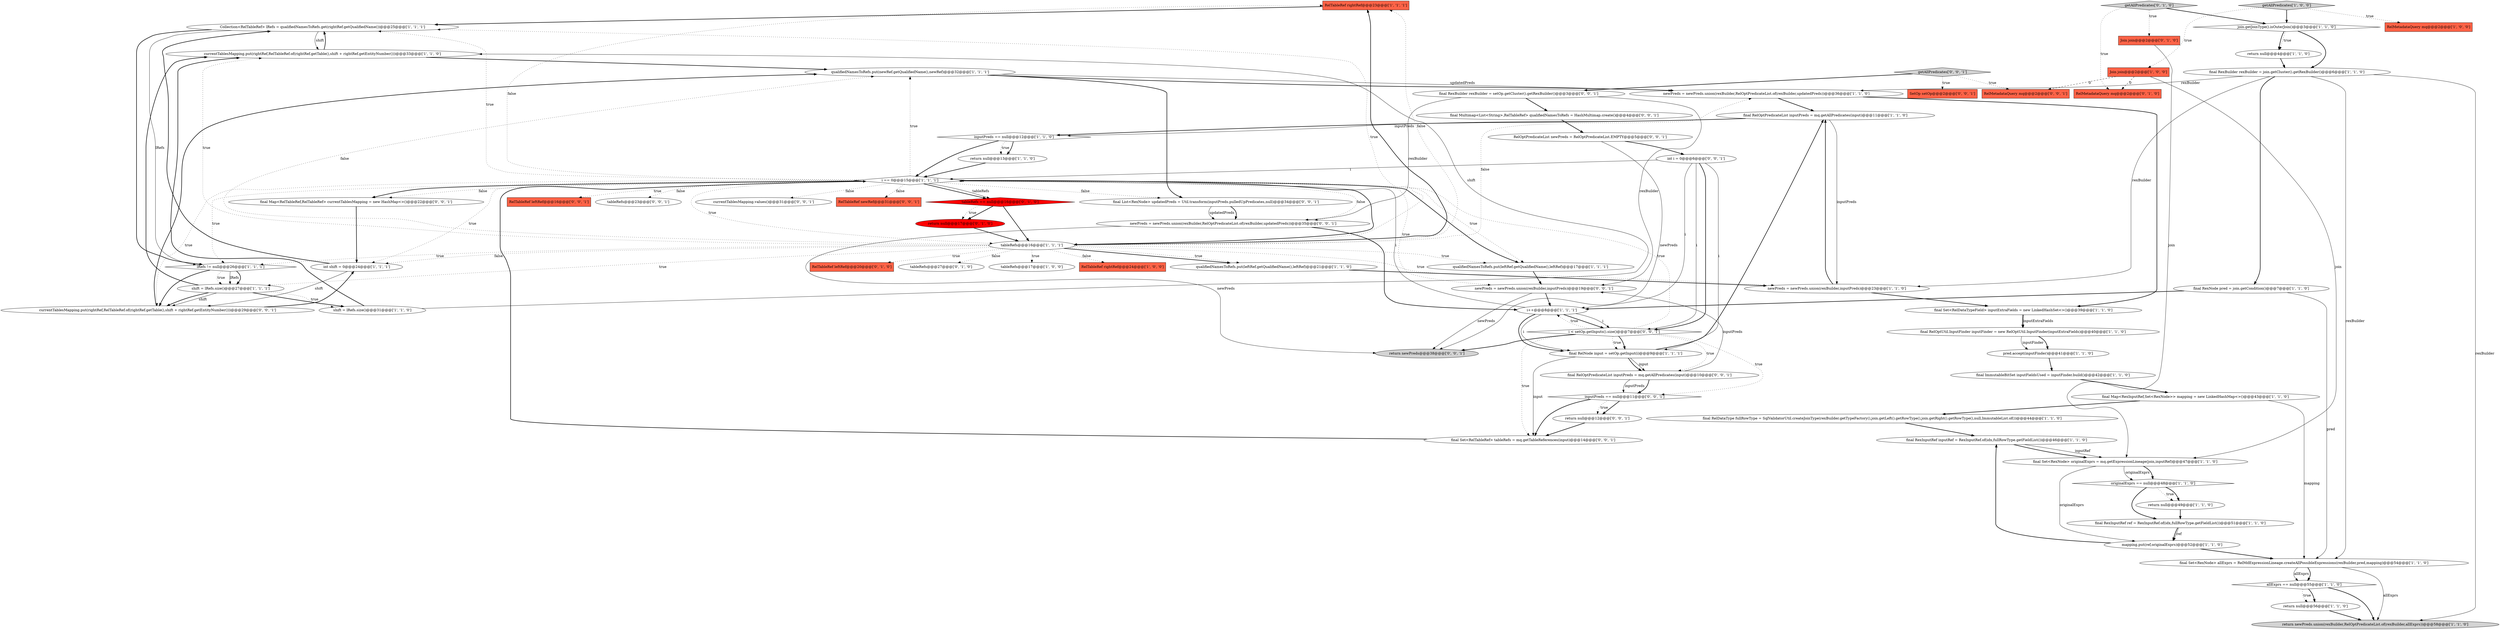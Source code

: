 digraph {
17 [style = filled, label = "RelTableRef rightRef@@@23@@@['1', '1', '1']", fillcolor = tomato, shape = box image = "AAA0AAABBB1BBB"];
60 [style = filled, label = "inputPreds == null@@@11@@@['0', '0', '1']", fillcolor = white, shape = diamond image = "AAA0AAABBB3BBB"];
41 [style = filled, label = "final RexInputRef ref = RexInputRef.of(idx,fullRowType.getFieldList())@@@51@@@['1', '1', '0']", fillcolor = white, shape = ellipse image = "AAA0AAABBB1BBB"];
23 [style = filled, label = "return newPreds.union(rexBuilder,RelOptPredicateList.of(rexBuilder,allExprs))@@@58@@@['1', '1', '0']", fillcolor = lightgray, shape = ellipse image = "AAA0AAABBB1BBB"];
30 [style = filled, label = "currentTablesMapping.put(rightRef,RelTableRef.of(rightRef.getTable(),shift + rightRef.getEntityNumber()))@@@33@@@['1', '1', '0']", fillcolor = white, shape = ellipse image = "AAA0AAABBB1BBB"];
34 [style = filled, label = "Join join@@@2@@@['1', '0', '0']", fillcolor = tomato, shape = box image = "AAA1AAABBB1BBB"];
46 [style = filled, label = "tableRefs == null@@@16@@@['0', '1', '0']", fillcolor = red, shape = diamond image = "AAA1AAABBB2BBB"];
18 [style = filled, label = "final RelOptPredicateList inputPreds = mq.getAllPredicates(input)@@@11@@@['1', '1', '0']", fillcolor = white, shape = ellipse image = "AAA0AAABBB1BBB"];
27 [style = filled, label = "newPreds = newPreds.union(rexBuilder,RelOptPredicateList.of(rexBuilder,updatedPreds))@@@36@@@['1', '1', '0']", fillcolor = white, shape = ellipse image = "AAA0AAABBB1BBB"];
57 [style = filled, label = "final Set<RelTableRef> tableRefs = mq.getTableReferences(input)@@@14@@@['0', '0', '1']", fillcolor = white, shape = ellipse image = "AAA0AAABBB3BBB"];
5 [style = filled, label = "return null@@@4@@@['1', '1', '0']", fillcolor = white, shape = ellipse image = "AAA0AAABBB1BBB"];
6 [style = filled, label = "int shift = 0@@@24@@@['1', '1', '1']", fillcolor = white, shape = ellipse image = "AAA0AAABBB1BBB"];
66 [style = filled, label = "return null@@@12@@@['0', '0', '1']", fillcolor = white, shape = ellipse image = "AAA0AAABBB3BBB"];
69 [style = filled, label = "final Multimap<List<String>,RelTableRef> qualifiedNamesToRefs = HashMultimap.create()@@@4@@@['0', '0', '1']", fillcolor = white, shape = ellipse image = "AAA0AAABBB3BBB"];
58 [style = filled, label = "final RelOptPredicateList inputPreds = mq.getAllPredicates(input)@@@10@@@['0', '0', '1']", fillcolor = white, shape = ellipse image = "AAA0AAABBB3BBB"];
0 [style = filled, label = "RelTableRef rightRef@@@24@@@['1', '0', '0']", fillcolor = tomato, shape = box image = "AAA0AAABBB1BBB"];
36 [style = filled, label = "final RexBuilder rexBuilder = join.getCluster().getRexBuilder()@@@6@@@['1', '1', '0']", fillcolor = white, shape = ellipse image = "AAA0AAABBB1BBB"];
50 [style = filled, label = "return null@@@17@@@['0', '1', '0']", fillcolor = red, shape = ellipse image = "AAA1AAABBB2BBB"];
26 [style = filled, label = "final ImmutableBitSet inputFieldsUsed = inputFinder.build()@@@42@@@['1', '1', '0']", fillcolor = white, shape = ellipse image = "AAA0AAABBB1BBB"];
20 [style = filled, label = "pred.accept(inputFinder)@@@41@@@['1', '1', '0']", fillcolor = white, shape = ellipse image = "AAA0AAABBB1BBB"];
37 [style = filled, label = "shift = lRefs.size()@@@27@@@['1', '1', '1']", fillcolor = white, shape = ellipse image = "AAA0AAABBB1BBB"];
48 [style = filled, label = "RelTableRef leftRef@@@20@@@['0', '1', '0']", fillcolor = tomato, shape = box image = "AAA0AAABBB2BBB"];
14 [style = filled, label = "lRefs != null@@@26@@@['1', '1', '1']", fillcolor = white, shape = diamond image = "AAA0AAABBB1BBB"];
70 [style = filled, label = "return newPreds@@@38@@@['0', '0', '1']", fillcolor = lightgray, shape = ellipse image = "AAA0AAABBB3BBB"];
9 [style = filled, label = "mapping.put(ref,originalExprs)@@@52@@@['1', '1', '0']", fillcolor = white, shape = ellipse image = "AAA0AAABBB1BBB"];
45 [style = filled, label = "Join join@@@2@@@['0', '1', '0']", fillcolor = tomato, shape = box image = "AAA0AAABBB2BBB"];
7 [style = filled, label = "shift = lRefs.size()@@@31@@@['1', '1', '0']", fillcolor = white, shape = ellipse image = "AAA0AAABBB1BBB"];
65 [style = filled, label = "RelOptPredicateList newPreds = RelOptPredicateList.EMPTY@@@5@@@['0', '0', '1']", fillcolor = white, shape = ellipse image = "AAA0AAABBB3BBB"];
4 [style = filled, label = "tableRefs@@@16@@@['1', '1', '1']", fillcolor = white, shape = ellipse image = "AAA0AAABBB1BBB"];
25 [style = filled, label = "join.getJoinType().isOuterJoin()@@@3@@@['1', '1', '0']", fillcolor = white, shape = diamond image = "AAA0AAABBB1BBB"];
59 [style = filled, label = "getAllPredicates['0', '0', '1']", fillcolor = lightgray, shape = diamond image = "AAA0AAABBB3BBB"];
72 [style = filled, label = "int i = 0@@@6@@@['0', '0', '1']", fillcolor = white, shape = ellipse image = "AAA0AAABBB3BBB"];
52 [style = filled, label = "final Map<RelTableRef,RelTableRef> currentTablesMapping = new HashMap<>()@@@22@@@['0', '0', '1']", fillcolor = white, shape = ellipse image = "AAA0AAABBB3BBB"];
61 [style = filled, label = "RelMetadataQuery mq@@@2@@@['0', '0', '1']", fillcolor = tomato, shape = box image = "AAA0AAABBB3BBB"];
44 [style = filled, label = "tableRefs@@@27@@@['0', '1', '0']", fillcolor = white, shape = ellipse image = "AAA0AAABBB2BBB"];
16 [style = filled, label = "return null@@@56@@@['1', '1', '0']", fillcolor = white, shape = ellipse image = "AAA0AAABBB1BBB"];
28 [style = filled, label = "return null@@@13@@@['1', '1', '0']", fillcolor = white, shape = ellipse image = "AAA0AAABBB1BBB"];
19 [style = filled, label = "Collection<RelTableRef> lRefs = qualifiedNamesToRefs.get(rightRef.getQualifiedName())@@@25@@@['1', '1', '1']", fillcolor = white, shape = ellipse image = "AAA0AAABBB1BBB"];
49 [style = filled, label = "RelMetadataQuery mq@@@2@@@['0', '1', '0']", fillcolor = tomato, shape = box image = "AAA1AAABBB2BBB"];
54 [style = filled, label = "RelTableRef leftRef@@@16@@@['0', '0', '1']", fillcolor = tomato, shape = box image = "AAA0AAABBB3BBB"];
39 [style = filled, label = "tableRefs@@@17@@@['1', '0', '0']", fillcolor = white, shape = ellipse image = "AAA0AAABBB1BBB"];
33 [style = filled, label = "final Set<RelDataTypeField> inputExtraFields = new LinkedHashSet<>()@@@39@@@['1', '1', '0']", fillcolor = white, shape = ellipse image = "AAA0AAABBB1BBB"];
42 [style = filled, label = "qualifiedNamesToRefs.put(newRef.getQualifiedName(),newRef)@@@32@@@['1', '1', '1']", fillcolor = white, shape = ellipse image = "AAA0AAABBB1BBB"];
11 [style = filled, label = "final RexInputRef inputRef = RexInputRef.of(idx,fullRowType.getFieldList())@@@46@@@['1', '1', '0']", fillcolor = white, shape = ellipse image = "AAA0AAABBB1BBB"];
64 [style = filled, label = "currentTablesMapping.put(rightRef,RelTableRef.of(rightRef.getTable(),shift + rightRef.getEntityNumber()))@@@29@@@['0', '0', '1']", fillcolor = white, shape = ellipse image = "AAA0AAABBB3BBB"];
67 [style = filled, label = "newPreds = newPreds.union(rexBuilder,inputPreds)@@@19@@@['0', '0', '1']", fillcolor = white, shape = ellipse image = "AAA0AAABBB3BBB"];
56 [style = filled, label = "SetOp setOp@@@2@@@['0', '0', '1']", fillcolor = tomato, shape = box image = "AAA0AAABBB3BBB"];
21 [style = filled, label = "i == 0@@@15@@@['1', '1', '1']", fillcolor = white, shape = diamond image = "AAA0AAABBB1BBB"];
22 [style = filled, label = "inputPreds == null@@@12@@@['1', '1', '0']", fillcolor = white, shape = diamond image = "AAA0AAABBB1BBB"];
32 [style = filled, label = "final RelDataType fullRowType = SqlValidatorUtil.createJoinType(rexBuilder.getTypeFactory(),join.getLeft().getRowType(),join.getRight().getRowType(),null,ImmutableList.of())@@@44@@@['1', '1', '0']", fillcolor = white, shape = ellipse image = "AAA0AAABBB1BBB"];
51 [style = filled, label = "tableRefs@@@23@@@['0', '0', '1']", fillcolor = white, shape = ellipse image = "AAA0AAABBB3BBB"];
1 [style = filled, label = "final RexNode pred = join.getCondition()@@@7@@@['1', '1', '0']", fillcolor = white, shape = ellipse image = "AAA0AAABBB1BBB"];
71 [style = filled, label = "final RexBuilder rexBuilder = setOp.getCluster().getRexBuilder()@@@3@@@['0', '0', '1']", fillcolor = white, shape = ellipse image = "AAA0AAABBB3BBB"];
8 [style = filled, label = "return null@@@49@@@['1', '1', '0']", fillcolor = white, shape = ellipse image = "AAA0AAABBB1BBB"];
68 [style = filled, label = "final List<RexNode> updatedPreds = Util.transform(inputPreds.pulledUpPredicates,null)@@@34@@@['0', '0', '1']", fillcolor = white, shape = ellipse image = "AAA0AAABBB3BBB"];
24 [style = filled, label = "final Set<RexNode> originalExprs = mq.getExpressionLineage(join,inputRef)@@@47@@@['1', '1', '0']", fillcolor = white, shape = ellipse image = "AAA0AAABBB1BBB"];
10 [style = filled, label = "RelMetadataQuery mq@@@2@@@['1', '0', '0']", fillcolor = tomato, shape = box image = "AAA0AAABBB1BBB"];
12 [style = filled, label = "newPreds = newPreds.union(rexBuilder,inputPreds)@@@23@@@['1', '1', '0']", fillcolor = white, shape = ellipse image = "AAA0AAABBB1BBB"];
43 [style = filled, label = "getAllPredicates['1', '0', '0']", fillcolor = lightgray, shape = diamond image = "AAA0AAABBB1BBB"];
29 [style = filled, label = "qualifiedNamesToRefs.put(leftRef.getQualifiedName(),leftRef)@@@21@@@['1', '1', '0']", fillcolor = white, shape = ellipse image = "AAA0AAABBB1BBB"];
40 [style = filled, label = "qualifiedNamesToRefs.put(leftRef.getQualifiedName(),leftRef)@@@17@@@['1', '1', '1']", fillcolor = white, shape = ellipse image = "AAA0AAABBB1BBB"];
53 [style = filled, label = "newPreds = newPreds.union(rexBuilder,RelOptPredicateList.of(rexBuilder,updatedPreds))@@@35@@@['0', '0', '1']", fillcolor = white, shape = ellipse image = "AAA0AAABBB3BBB"];
2 [style = filled, label = "final RelOptUtil.InputFinder inputFinder = new RelOptUtil.InputFinder(inputExtraFields)@@@40@@@['1', '1', '0']", fillcolor = white, shape = ellipse image = "AAA0AAABBB1BBB"];
15 [style = filled, label = "final Map<RexInputRef,Set<RexNode>> mapping = new LinkedHashMap<>()@@@43@@@['1', '1', '0']", fillcolor = white, shape = ellipse image = "AAA0AAABBB1BBB"];
62 [style = filled, label = "i < setOp.getInputs().size()@@@7@@@['0', '0', '1']", fillcolor = white, shape = diamond image = "AAA0AAABBB3BBB"];
3 [style = filled, label = "allExprs == null@@@55@@@['1', '1', '0']", fillcolor = white, shape = diamond image = "AAA0AAABBB1BBB"];
35 [style = filled, label = "originalExprs == null@@@48@@@['1', '1', '0']", fillcolor = white, shape = diamond image = "AAA0AAABBB1BBB"];
47 [style = filled, label = "getAllPredicates['0', '1', '0']", fillcolor = lightgray, shape = diamond image = "AAA0AAABBB2BBB"];
31 [style = filled, label = "final RelNode input = setOp.getInput(i)@@@9@@@['1', '1', '1']", fillcolor = white, shape = ellipse image = "AAA0AAABBB1BBB"];
55 [style = filled, label = "currentTablesMapping.values()@@@31@@@['0', '0', '1']", fillcolor = white, shape = ellipse image = "AAA0AAABBB3BBB"];
63 [style = filled, label = "RelTableRef newRef@@@31@@@['0', '0', '1']", fillcolor = tomato, shape = box image = "AAA0AAABBB3BBB"];
38 [style = filled, label = "final Set<RexNode> allExprs = RelMdExpressionLineage.createAllPossibleExpressions(rexBuilder,pred,mapping)@@@54@@@['1', '1', '0']", fillcolor = white, shape = ellipse image = "AAA0AAABBB1BBB"];
13 [style = filled, label = "i++@@@8@@@['1', '1', '1']", fillcolor = white, shape = ellipse image = "AAA0AAABBB1BBB"];
13->31 [style = solid, label="i"];
9->11 [style = bold, label=""];
7->30 [style = bold, label=""];
35->41 [style = bold, label=""];
20->26 [style = bold, label=""];
62->57 [style = dotted, label="true"];
1->38 [style = solid, label="pred"];
41->9 [style = bold, label=""];
58->60 [style = bold, label=""];
4->44 [style = dotted, label="false"];
59->71 [style = bold, label=""];
21->52 [style = bold, label=""];
53->70 [style = solid, label="newPreds"];
3->16 [style = bold, label=""];
14->64 [style = bold, label=""];
35->8 [style = dotted, label="true"];
72->21 [style = solid, label="i"];
1->13 [style = bold, label=""];
64->42 [style = bold, label=""];
4->30 [style = dotted, label="true"];
24->9 [style = solid, label="originalExprs"];
7->30 [style = solid, label="shift"];
21->46 [style = bold, label=""];
65->70 [style = solid, label="newPreds"];
28->21 [style = bold, label=""];
71->67 [style = solid, label="rexBuilder"];
18->22 [style = bold, label=""];
72->31 [style = solid, label="i"];
36->27 [style = solid, label="rexBuilder"];
24->35 [style = solid, label="originalExprs"];
45->24 [style = solid, label="join"];
11->24 [style = solid, label="inputRef"];
12->18 [style = bold, label=""];
26->15 [style = bold, label=""];
35->8 [style = bold, label=""];
21->64 [style = dotted, label="true"];
71->53 [style = solid, label="rexBuilder"];
27->33 [style = bold, label=""];
13->31 [style = bold, label=""];
46->50 [style = bold, label=""];
9->38 [style = bold, label=""];
32->11 [style = bold, label=""];
5->36 [style = bold, label=""];
21->55 [style = dotted, label="false"];
58->60 [style = solid, label="inputPreds"];
15->38 [style = solid, label="mapping"];
14->37 [style = bold, label=""];
60->66 [style = bold, label=""];
31->58 [style = solid, label="input"];
21->42 [style = dotted, label="true"];
13->21 [style = solid, label="i"];
2->20 [style = bold, label=""];
59->61 [style = dotted, label="true"];
37->7 [style = dotted, label="true"];
25->36 [style = bold, label=""];
30->42 [style = bold, label=""];
42->68 [style = bold, label=""];
42->27 [style = solid, label="updatedPreds"];
62->58 [style = dotted, label="true"];
19->14 [style = solid, label="lRefs"];
34->61 [style = dashed, label="0"];
47->49 [style = dotted, label="true"];
4->27 [style = dotted, label="false"];
64->6 [style = bold, label=""];
25->5 [style = dotted, label="true"];
30->19 [style = bold, label=""];
3->23 [style = bold, label=""];
60->57 [style = bold, label=""];
36->23 [style = solid, label="rexBuilder"];
21->54 [style = dotted, label="true"];
47->25 [style = bold, label=""];
46->4 [style = bold, label=""];
14->37 [style = dotted, label="true"];
65->72 [style = bold, label=""];
57->21 [style = bold, label=""];
72->62 [style = solid, label="i"];
21->40 [style = dotted, label="true"];
12->33 [style = bold, label=""];
13->62 [style = solid, label="i"];
21->52 [style = dotted, label="false"];
36->38 [style = solid, label="rexBuilder"];
4->0 [style = dotted, label="false"];
62->60 [style = dotted, label="true"];
66->57 [style = bold, label=""];
34->49 [style = dashed, label="0"];
33->2 [style = solid, label="inputExtraFields"];
21->6 [style = dotted, label="true"];
21->4 [style = bold, label=""];
43->10 [style = dotted, label="true"];
36->12 [style = solid, label="rexBuilder"];
27->18 [style = bold, label=""];
60->66 [style = dotted, label="true"];
4->17 [style = bold, label=""];
8->41 [style = bold, label=""];
21->17 [style = dotted, label="false"];
13->62 [style = bold, label=""];
37->30 [style = bold, label=""];
50->4 [style = bold, label=""];
22->28 [style = bold, label=""];
4->29 [style = bold, label=""];
16->23 [style = bold, label=""];
41->9 [style = solid, label="ref"];
68->53 [style = bold, label=""];
11->24 [style = bold, label=""];
4->17 [style = dotted, label="false"];
38->3 [style = bold, label=""];
37->7 [style = bold, label=""];
4->29 [style = dotted, label="true"];
4->37 [style = dotted, label="true"];
37->64 [style = solid, label="shift"];
19->14 [style = bold, label=""];
37->64 [style = bold, label=""];
46->50 [style = dotted, label="true"];
52->6 [style = bold, label=""];
25->5 [style = bold, label=""];
42->27 [style = bold, label=""];
18->12 [style = solid, label="inputPreds"];
4->12 [style = dotted, label="true"];
21->63 [style = dotted, label="false"];
33->2 [style = bold, label=""];
53->13 [style = bold, label=""];
21->46 [style = solid, label="tableRefs"];
4->19 [style = dotted, label="true"];
21->51 [style = dotted, label="false"];
69->65 [style = bold, label=""];
62->70 [style = bold, label=""];
72->62 [style = bold, label=""];
18->22 [style = solid, label="inputPreds"];
67->13 [style = bold, label=""];
38->23 [style = solid, label="allExprs"];
31->58 [style = bold, label=""];
19->30 [style = solid, label="shift"];
24->35 [style = bold, label=""];
4->40 [style = dotted, label="true"];
4->39 [style = dotted, label="true"];
47->45 [style = dotted, label="true"];
34->24 [style = solid, label="join"];
22->28 [style = dotted, label="true"];
22->21 [style = bold, label=""];
31->18 [style = bold, label=""];
21->68 [style = dotted, label="false"];
4->42 [style = dotted, label="false"];
6->19 [style = bold, label=""];
4->14 [style = dotted, label="true"];
40->67 [style = bold, label=""];
21->4 [style = dotted, label="true"];
58->67 [style = solid, label="inputPreds"];
4->6 [style = dotted, label="false"];
43->34 [style = dotted, label="true"];
6->64 [style = solid, label="shift"];
62->21 [style = dotted, label="true"];
36->1 [style = bold, label=""];
17->19 [style = bold, label=""];
71->69 [style = bold, label=""];
62->31 [style = bold, label=""];
29->12 [style = bold, label=""];
59->56 [style = dotted, label="true"];
67->70 [style = solid, label="newPreds"];
72->13 [style = solid, label="i"];
14->37 [style = solid, label="lRefs"];
21->53 [style = dotted, label="false"];
4->48 [style = dotted, label="true"];
21->19 [style = dotted, label="true"];
62->31 [style = dotted, label="true"];
38->3 [style = solid, label="allExprs"];
68->53 [style = solid, label="updatedPreds"];
21->14 [style = dotted, label="true"];
21->40 [style = bold, label=""];
2->20 [style = solid, label="inputFinder"];
21->67 [style = dotted, label="true"];
31->57 [style = solid, label="input"];
43->25 [style = bold, label=""];
15->32 [style = bold, label=""];
62->13 [style = dotted, label="true"];
3->16 [style = dotted, label="true"];
}
